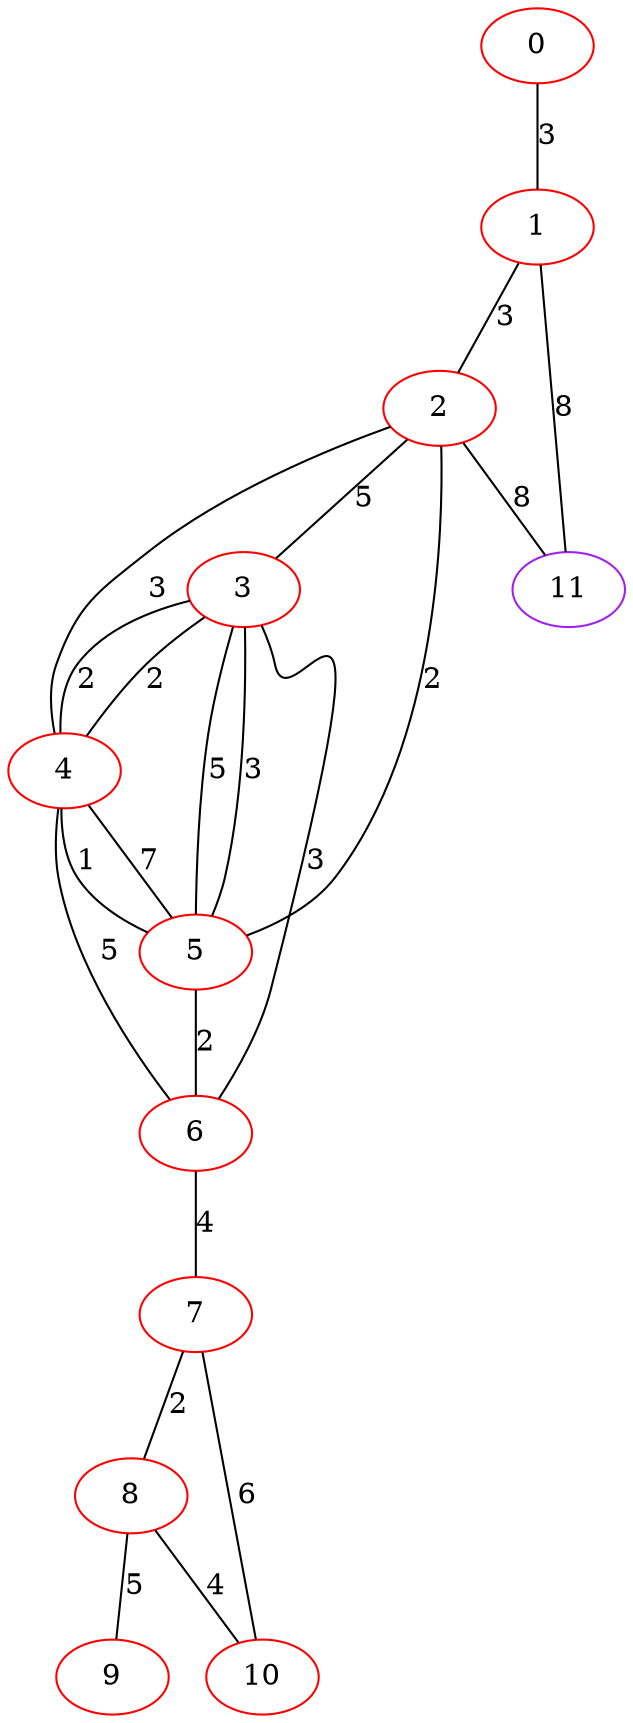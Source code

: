 graph "" {
0 [color=red, weight=1];
1 [color=red, weight=1];
2 [color=red, weight=1];
3 [color=red, weight=1];
4 [color=red, weight=1];
5 [color=red, weight=1];
6 [color=red, weight=1];
7 [color=red, weight=1];
8 [color=red, weight=1];
9 [color=red, weight=1];
10 [color=red, weight=1];
11 [color=purple, weight=4];
0 -- 1  [key=0, label=3];
1 -- 2  [key=0, label=3];
1 -- 11  [key=0, label=8];
2 -- 11  [key=0, label=8];
2 -- 3  [key=0, label=5];
2 -- 4  [key=0, label=3];
2 -- 5  [key=0, label=2];
3 -- 4  [key=0, label=2];
3 -- 4  [key=1, label=2];
3 -- 5  [key=0, label=3];
3 -- 5  [key=1, label=5];
3 -- 6  [key=0, label=3];
4 -- 5  [key=0, label=1];
4 -- 5  [key=1, label=7];
4 -- 6  [key=0, label=5];
5 -- 6  [key=0, label=2];
6 -- 7  [key=0, label=4];
7 -- 8  [key=0, label=2];
7 -- 10  [key=0, label=6];
8 -- 9  [key=0, label=5];
8 -- 10  [key=0, label=4];
}

